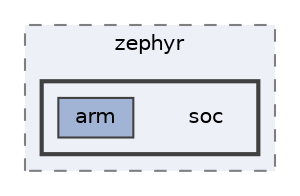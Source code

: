 digraph "build/zephyr/soc"
{
 // LATEX_PDF_SIZE
  bgcolor="transparent";
  edge [fontname=Helvetica,fontsize=10,labelfontname=Helvetica,labelfontsize=10];
  node [fontname=Helvetica,fontsize=10,shape=box,height=0.2,width=0.4];
  compound=true
  subgraph clusterdir_f7639fc20e46d12196656ffbd43ee581 {
    graph [ bgcolor="#edf0f7", pencolor="grey50", label="zephyr", fontname=Helvetica,fontsize=10 style="filled,dashed", URL="dir_f7639fc20e46d12196656ffbd43ee581.html",tooltip=""]
  subgraph clusterdir_87d38314df1e3dff4ca78eb3585247df {
    graph [ bgcolor="#edf0f7", pencolor="grey25", label="", fontname=Helvetica,fontsize=10 style="filled,bold", URL="dir_87d38314df1e3dff4ca78eb3585247df.html",tooltip=""]
    dir_87d38314df1e3dff4ca78eb3585247df [shape=plaintext, label="soc"];
  dir_b2db7b8d9e5722eadc1599755e8ecce8 [label="arm", fillcolor="#a2b4d6", color="grey25", style="filled", URL="dir_b2db7b8d9e5722eadc1599755e8ecce8.html",tooltip=""];
  }
  }
}
